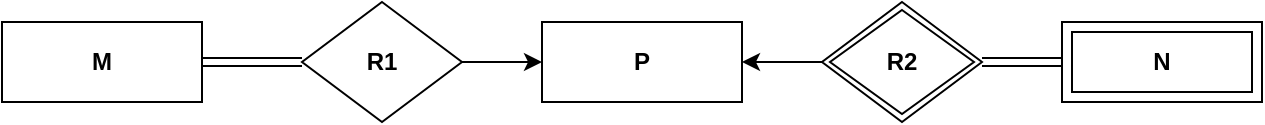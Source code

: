 <mxfile version="25.0.1">
  <diagram name="Página-1" id="R5z62nW28v5LXPi-NHTR">
    <mxGraphModel dx="1120" dy="1637" grid="1" gridSize="10" guides="1" tooltips="1" connect="1" arrows="1" fold="1" page="1" pageScale="1" pageWidth="827" pageHeight="1169" math="0" shadow="0">
      <root>
        <mxCell id="0" />
        <mxCell id="1" parent="0" />
        <mxCell id="TUwUuq4tviVhtLFWtEEw-4" value="&lt;b&gt;N&lt;/b&gt;" style="shape=ext;margin=3;double=1;whiteSpace=wrap;html=1;align=center;" vertex="1" parent="1">
          <mxGeometry x="610" y="-10" width="100" height="40" as="geometry" />
        </mxCell>
        <mxCell id="TUwUuq4tviVhtLFWtEEw-5" value="" style="shape=link;html=1;rounded=0;entryX=0;entryY=0.5;entryDx=0;entryDy=0;exitX=1;exitY=0.5;exitDx=0;exitDy=0;" edge="1" parent="1" source="TUwUuq4tviVhtLFWtEEw-7" target="TUwUuq4tviVhtLFWtEEw-4">
          <mxGeometry relative="1" as="geometry">
            <mxPoint x="560" y="10" as="sourcePoint" />
            <mxPoint x="590" y="9.5" as="targetPoint" />
          </mxGeometry>
        </mxCell>
        <mxCell id="TUwUuq4tviVhtLFWtEEw-6" value="" style="resizable=0;html=1;whiteSpace=wrap;align=right;verticalAlign=bottom;" connectable="0" vertex="1" parent="TUwUuq4tviVhtLFWtEEw-5">
          <mxGeometry x="1" relative="1" as="geometry" />
        </mxCell>
        <mxCell id="TUwUuq4tviVhtLFWtEEw-8" style="edgeStyle=orthogonalEdgeStyle;rounded=0;orthogonalLoop=1;jettySize=auto;html=1;exitX=0;exitY=0.5;exitDx=0;exitDy=0;entryX=1;entryY=0.5;entryDx=0;entryDy=0;" edge="1" parent="1" source="TUwUuq4tviVhtLFWtEEw-7">
          <mxGeometry relative="1" as="geometry">
            <mxPoint x="450" y="10" as="targetPoint" />
          </mxGeometry>
        </mxCell>
        <mxCell id="TUwUuq4tviVhtLFWtEEw-7" value="&lt;b&gt;R2&lt;/b&gt;" style="shape=rhombus;double=1;perimeter=rhombusPerimeter;whiteSpace=wrap;html=1;align=center;" vertex="1" parent="1">
          <mxGeometry x="490" y="-20" width="80" height="60" as="geometry" />
        </mxCell>
        <mxCell id="TUwUuq4tviVhtLFWtEEw-9" value="&lt;b&gt;P&lt;/b&gt;" style="whiteSpace=wrap;html=1;align=center;" vertex="1" parent="1">
          <mxGeometry x="350" y="-10" width="100" height="40" as="geometry" />
        </mxCell>
        <mxCell id="TUwUuq4tviVhtLFWtEEw-10" value="&lt;b&gt;M&lt;/b&gt;" style="whiteSpace=wrap;html=1;align=center;" vertex="1" parent="1">
          <mxGeometry x="80" y="-10" width="100" height="40" as="geometry" />
        </mxCell>
        <mxCell id="TUwUuq4tviVhtLFWtEEw-13" style="edgeStyle=orthogonalEdgeStyle;rounded=0;orthogonalLoop=1;jettySize=auto;html=1;exitX=1;exitY=0.5;exitDx=0;exitDy=0;entryX=0;entryY=0.5;entryDx=0;entryDy=0;" edge="1" parent="1" source="TUwUuq4tviVhtLFWtEEw-11" target="TUwUuq4tviVhtLFWtEEw-9">
          <mxGeometry relative="1" as="geometry" />
        </mxCell>
        <mxCell id="TUwUuq4tviVhtLFWtEEw-11" value="&lt;b&gt;R1&lt;/b&gt;" style="shape=rhombus;perimeter=rhombusPerimeter;whiteSpace=wrap;html=1;align=center;" vertex="1" parent="1">
          <mxGeometry x="230" y="-20" width="80" height="60" as="geometry" />
        </mxCell>
        <mxCell id="TUwUuq4tviVhtLFWtEEw-14" value="" style="shape=link;html=1;rounded=0;exitX=1;exitY=0.5;exitDx=0;exitDy=0;entryX=0;entryY=0.5;entryDx=0;entryDy=0;" edge="1" parent="1" source="TUwUuq4tviVhtLFWtEEw-10" target="TUwUuq4tviVhtLFWtEEw-11">
          <mxGeometry relative="1" as="geometry">
            <mxPoint x="190" y="9.5" as="sourcePoint" />
            <mxPoint x="230" y="10" as="targetPoint" />
          </mxGeometry>
        </mxCell>
        <mxCell id="TUwUuq4tviVhtLFWtEEw-15" value="" style="resizable=0;html=1;whiteSpace=wrap;align=right;verticalAlign=bottom;" connectable="0" vertex="1" parent="TUwUuq4tviVhtLFWtEEw-14">
          <mxGeometry x="1" relative="1" as="geometry" />
        </mxCell>
      </root>
    </mxGraphModel>
  </diagram>
</mxfile>
